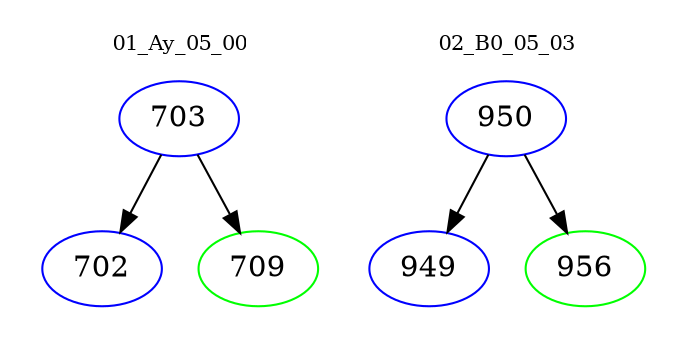 digraph{
subgraph cluster_0 {
color = white
label = "01_Ay_05_00";
fontsize=10;
T0_703 [label="703", color="blue"]
T0_703 -> T0_702 [color="black"]
T0_702 [label="702", color="blue"]
T0_703 -> T0_709 [color="black"]
T0_709 [label="709", color="green"]
}
subgraph cluster_1 {
color = white
label = "02_B0_05_03";
fontsize=10;
T1_950 [label="950", color="blue"]
T1_950 -> T1_949 [color="black"]
T1_949 [label="949", color="blue"]
T1_950 -> T1_956 [color="black"]
T1_956 [label="956", color="green"]
}
}

